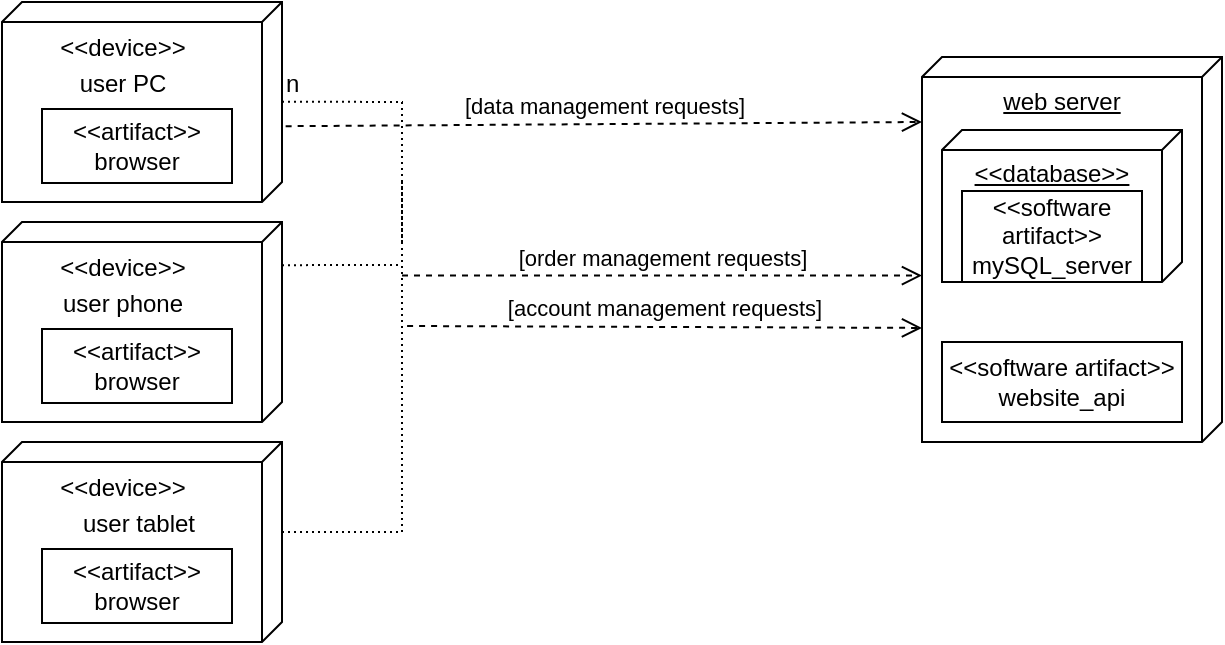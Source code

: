 <mxfile version="26.1.3">
  <diagram name="Page-1" id="FVMDrm11FqmY5mwUxcbf">
    <mxGraphModel dx="517" dy="243" grid="1" gridSize="10" guides="1" tooltips="1" connect="1" arrows="1" fold="1" page="1" pageScale="1" pageWidth="850" pageHeight="1100" math="0" shadow="0">
      <root>
        <mxCell id="0" />
        <mxCell id="1" parent="0" />
        <mxCell id="0jCtsFTJbqLTCcz20e-4-1" value="" style="verticalAlign=top;align=center;spacingTop=8;spacingLeft=2;spacingRight=12;shape=cube;size=10;direction=south;fontStyle=4;html=1;whiteSpace=wrap;" parent="1" vertex="1">
          <mxGeometry x="40" y="40" width="140" height="100" as="geometry" />
        </mxCell>
        <mxCell id="0jCtsFTJbqLTCcz20e-4-5" value="web server" style="verticalAlign=top;align=center;spacingTop=8;spacingLeft=2;spacingRight=12;shape=cube;size=10;direction=south;fontStyle=4;html=1;whiteSpace=wrap;" parent="1" vertex="1">
          <mxGeometry x="500" y="67.5" width="150" height="192.5" as="geometry" />
        </mxCell>
        <mxCell id="0jCtsFTJbqLTCcz20e-4-7" value="&amp;lt;&amp;lt;device&amp;gt;&amp;gt;" style="text;align=center;fontStyle=0;verticalAlign=middle;spacingLeft=3;spacingRight=3;strokeColor=none;rotatable=0;points=[[0,0.5],[1,0.5]];portConstraint=eastwest;html=1;" parent="1" vertex="1">
          <mxGeometry x="60" y="50" width="80" height="26" as="geometry" />
        </mxCell>
        <mxCell id="0jCtsFTJbqLTCcz20e-4-8" value="user PC" style="text;align=center;fontStyle=0;verticalAlign=middle;spacingLeft=3;spacingRight=3;strokeColor=none;rotatable=0;points=[[0,0.5],[1,0.5]];portConstraint=eastwest;html=1;" parent="1" vertex="1">
          <mxGeometry x="60" y="67.5" width="80" height="26" as="geometry" />
        </mxCell>
        <mxCell id="0jCtsFTJbqLTCcz20e-4-36" value="[account management requests]" style="endArrow=open;startArrow=none;endFill=0;startFill=0;endSize=8;html=1;verticalAlign=bottom;dashed=1;labelBackgroundColor=none;rounded=0;entryX=0.13;entryY=1.017;entryDx=0;entryDy=0;entryPerimeter=0;" parent="1" edge="1">
          <mxGeometry width="160" relative="1" as="geometry">
            <mxPoint x="242.55" y="202" as="sourcePoint" />
            <mxPoint x="500.0" y="202.96" as="targetPoint" />
          </mxGeometry>
        </mxCell>
        <mxCell id="0jCtsFTJbqLTCcz20e-4-40" value="" style="endArrow=none;html=1;rounded=0;dashed=1;dashPattern=1 2;" parent="1" edge="1">
          <mxGeometry relative="1" as="geometry">
            <mxPoint x="180" y="89.82" as="sourcePoint" />
            <mxPoint x="240" y="160" as="targetPoint" />
            <Array as="points">
              <mxPoint x="240" y="90" />
            </Array>
          </mxGeometry>
        </mxCell>
        <mxCell id="0jCtsFTJbqLTCcz20e-4-41" value="n" style="resizable=0;html=1;whiteSpace=wrap;align=left;verticalAlign=bottom;" parent="0jCtsFTJbqLTCcz20e-4-40" connectable="0" vertex="1">
          <mxGeometry x="-1" relative="1" as="geometry" />
        </mxCell>
        <mxCell id="0jCtsFTJbqLTCcz20e-4-42" value="" style="resizable=0;html=1;whiteSpace=wrap;align=right;verticalAlign=bottom;" parent="0jCtsFTJbqLTCcz20e-4-40" connectable="0" vertex="1">
          <mxGeometry x="1" relative="1" as="geometry" />
        </mxCell>
        <mxCell id="0jCtsFTJbqLTCcz20e-4-57" value="" style="endArrow=none;html=1;rounded=0;dashed=1;dashPattern=1 2;exitX=0.168;exitY=-0.011;exitDx=0;exitDy=0;exitPerimeter=0;" parent="1" edge="1">
          <mxGeometry relative="1" as="geometry">
            <mxPoint x="180.0" y="171.58" as="sourcePoint" />
            <mxPoint x="238.46" y="171.5" as="targetPoint" />
          </mxGeometry>
        </mxCell>
        <mxCell id="0jCtsFTJbqLTCcz20e-4-58" value="" style="resizable=0;html=1;whiteSpace=wrap;align=right;verticalAlign=bottom;" parent="0jCtsFTJbqLTCcz20e-4-57" connectable="0" vertex="1">
          <mxGeometry x="1" relative="1" as="geometry" />
        </mxCell>
        <mxCell id="0jCtsFTJbqLTCcz20e-4-59" value="" style="endArrow=none;html=1;rounded=0;dashed=1;dashPattern=1 2;exitX=0;exitY=0;exitDx=45;exitDy=0;exitPerimeter=0;" parent="1" source="0jCtsFTJbqLTCcz20e-4-73" edge="1">
          <mxGeometry relative="1" as="geometry">
            <mxPoint x="411.4" y="288.34" as="sourcePoint" />
            <mxPoint x="240" y="130" as="targetPoint" />
            <Array as="points">
              <mxPoint x="240" y="305" />
            </Array>
          </mxGeometry>
        </mxCell>
        <mxCell id="0jCtsFTJbqLTCcz20e-4-60" value="" style="resizable=0;html=1;whiteSpace=wrap;align=right;verticalAlign=bottom;" parent="0jCtsFTJbqLTCcz20e-4-59" connectable="0" vertex="1">
          <mxGeometry x="1" relative="1" as="geometry" />
        </mxCell>
        <mxCell id="0jCtsFTJbqLTCcz20e-4-61" value="[order management requests]" style="endArrow=open;startArrow=none;endFill=0;startFill=0;endSize=8;html=1;verticalAlign=bottom;dashed=1;labelBackgroundColor=none;rounded=0;entryX=0.13;entryY=1.017;entryDx=0;entryDy=0;entryPerimeter=0;" parent="1" edge="1">
          <mxGeometry width="160" relative="1" as="geometry">
            <mxPoint x="240" y="176.79" as="sourcePoint" />
            <mxPoint x="500" y="176.79" as="targetPoint" />
          </mxGeometry>
        </mxCell>
        <mxCell id="0jCtsFTJbqLTCcz20e-4-64" value="[data management requests]" style="endArrow=open;startArrow=none;endFill=0;startFill=0;endSize=8;html=1;verticalAlign=bottom;dashed=1;labelBackgroundColor=none;rounded=0;entryX=0.13;entryY=1.017;entryDx=0;entryDy=0;entryPerimeter=0;exitX=0.621;exitY=-0.013;exitDx=0;exitDy=0;exitPerimeter=0;" parent="1" source="0jCtsFTJbqLTCcz20e-4-1" edge="1">
          <mxGeometry width="160" relative="1" as="geometry">
            <mxPoint x="240" y="100.0" as="sourcePoint" />
            <mxPoint x="500" y="100.0" as="targetPoint" />
          </mxGeometry>
        </mxCell>
        <mxCell id="0jCtsFTJbqLTCcz20e-4-65" value="&amp;lt;&amp;lt;software artifact&amp;gt;&amp;gt;&lt;br&gt;website_api" style="html=1;align=center;verticalAlign=middle;dashed=0;whiteSpace=wrap;" parent="1" vertex="1">
          <mxGeometry x="510" y="210" width="120" height="40" as="geometry" />
        </mxCell>
        <mxCell id="0jCtsFTJbqLTCcz20e-4-67" value="&amp;lt;&amp;lt;database&amp;gt;&amp;gt;" style="verticalAlign=top;align=center;spacingTop=8;spacingLeft=2;spacingRight=12;shape=cube;size=10;direction=south;fontStyle=4;html=1;whiteSpace=wrap;" parent="1" vertex="1">
          <mxGeometry x="510" y="104" width="120" height="76" as="geometry" />
        </mxCell>
        <mxCell id="0jCtsFTJbqLTCcz20e-4-66" value="&amp;lt;&amp;lt;software artifact&amp;gt;&amp;gt;&lt;br&gt;mySQL_server" style="html=1;align=center;verticalAlign=middle;dashed=0;whiteSpace=wrap;labelPosition=center;verticalLabelPosition=middle;horizontal=1;" parent="1" vertex="1">
          <mxGeometry x="520" y="134.5" width="90" height="45.5" as="geometry" />
        </mxCell>
        <mxCell id="0jCtsFTJbqLTCcz20e-4-68" value="&amp;lt;&amp;lt;artifact&amp;gt;&amp;gt;&lt;br&gt;browser" style="html=1;align=center;verticalAlign=middle;dashed=0;whiteSpace=wrap;labelPosition=center;verticalLabelPosition=middle;horizontal=1;" parent="1" vertex="1">
          <mxGeometry x="60" y="93.5" width="95" height="37" as="geometry" />
        </mxCell>
        <mxCell id="0jCtsFTJbqLTCcz20e-4-69" value="" style="verticalAlign=top;align=center;spacingTop=8;spacingLeft=2;spacingRight=12;shape=cube;size=10;direction=south;fontStyle=4;html=1;whiteSpace=wrap;" parent="1" vertex="1">
          <mxGeometry x="40" y="150" width="140" height="100" as="geometry" />
        </mxCell>
        <mxCell id="0jCtsFTJbqLTCcz20e-4-70" value="&amp;lt;&amp;lt;device&amp;gt;&amp;gt;" style="text;align=center;fontStyle=0;verticalAlign=middle;spacingLeft=3;spacingRight=3;strokeColor=none;rotatable=0;points=[[0,0.5],[1,0.5]];portConstraint=eastwest;html=1;" parent="1" vertex="1">
          <mxGeometry x="60" y="160" width="80" height="26" as="geometry" />
        </mxCell>
        <mxCell id="0jCtsFTJbqLTCcz20e-4-72" value="&amp;lt;&amp;lt;artifact&amp;gt;&amp;gt;&lt;br&gt;browser" style="html=1;align=center;verticalAlign=middle;dashed=0;whiteSpace=wrap;labelPosition=center;verticalLabelPosition=middle;horizontal=1;" parent="1" vertex="1">
          <mxGeometry x="60" y="203.5" width="95" height="37" as="geometry" />
        </mxCell>
        <mxCell id="0jCtsFTJbqLTCcz20e-4-10" value="user phone" style="text;align=center;fontStyle=0;verticalAlign=middle;spacingLeft=3;spacingRight=3;strokeColor=none;rotatable=0;points=[[0,0.5],[1,0.5]];portConstraint=eastwest;html=1;" parent="1" vertex="1">
          <mxGeometry x="60" y="177.5" width="80" height="26" as="geometry" />
        </mxCell>
        <mxCell id="0jCtsFTJbqLTCcz20e-4-73" value="" style="verticalAlign=top;align=center;spacingTop=8;spacingLeft=2;spacingRight=12;shape=cube;size=10;direction=south;fontStyle=4;html=1;whiteSpace=wrap;" parent="1" vertex="1">
          <mxGeometry x="40" y="260" width="140" height="100" as="geometry" />
        </mxCell>
        <mxCell id="0jCtsFTJbqLTCcz20e-4-74" value="&amp;lt;&amp;lt;device&amp;gt;&amp;gt;" style="text;align=center;fontStyle=0;verticalAlign=middle;spacingLeft=3;spacingRight=3;strokeColor=none;rotatable=0;points=[[0,0.5],[1,0.5]];portConstraint=eastwest;html=1;" parent="1" vertex="1">
          <mxGeometry x="60" y="270" width="80" height="26" as="geometry" />
        </mxCell>
        <mxCell id="0jCtsFTJbqLTCcz20e-4-76" value="&amp;lt;&amp;lt;artifact&amp;gt;&amp;gt;&lt;br&gt;browser" style="html=1;align=center;verticalAlign=middle;dashed=0;whiteSpace=wrap;labelPosition=center;verticalLabelPosition=middle;horizontal=1;" parent="1" vertex="1">
          <mxGeometry x="60" y="313.5" width="95" height="37" as="geometry" />
        </mxCell>
        <mxCell id="0jCtsFTJbqLTCcz20e-4-13" value="user tablet" style="text;align=center;fontStyle=0;verticalAlign=middle;spacingLeft=3;spacingRight=3;strokeColor=none;rotatable=0;points=[[0,0.5],[1,0.5]];portConstraint=eastwest;html=1;" parent="1" vertex="1">
          <mxGeometry x="67.5" y="288" width="80" height="26" as="geometry" />
        </mxCell>
      </root>
    </mxGraphModel>
  </diagram>
</mxfile>
